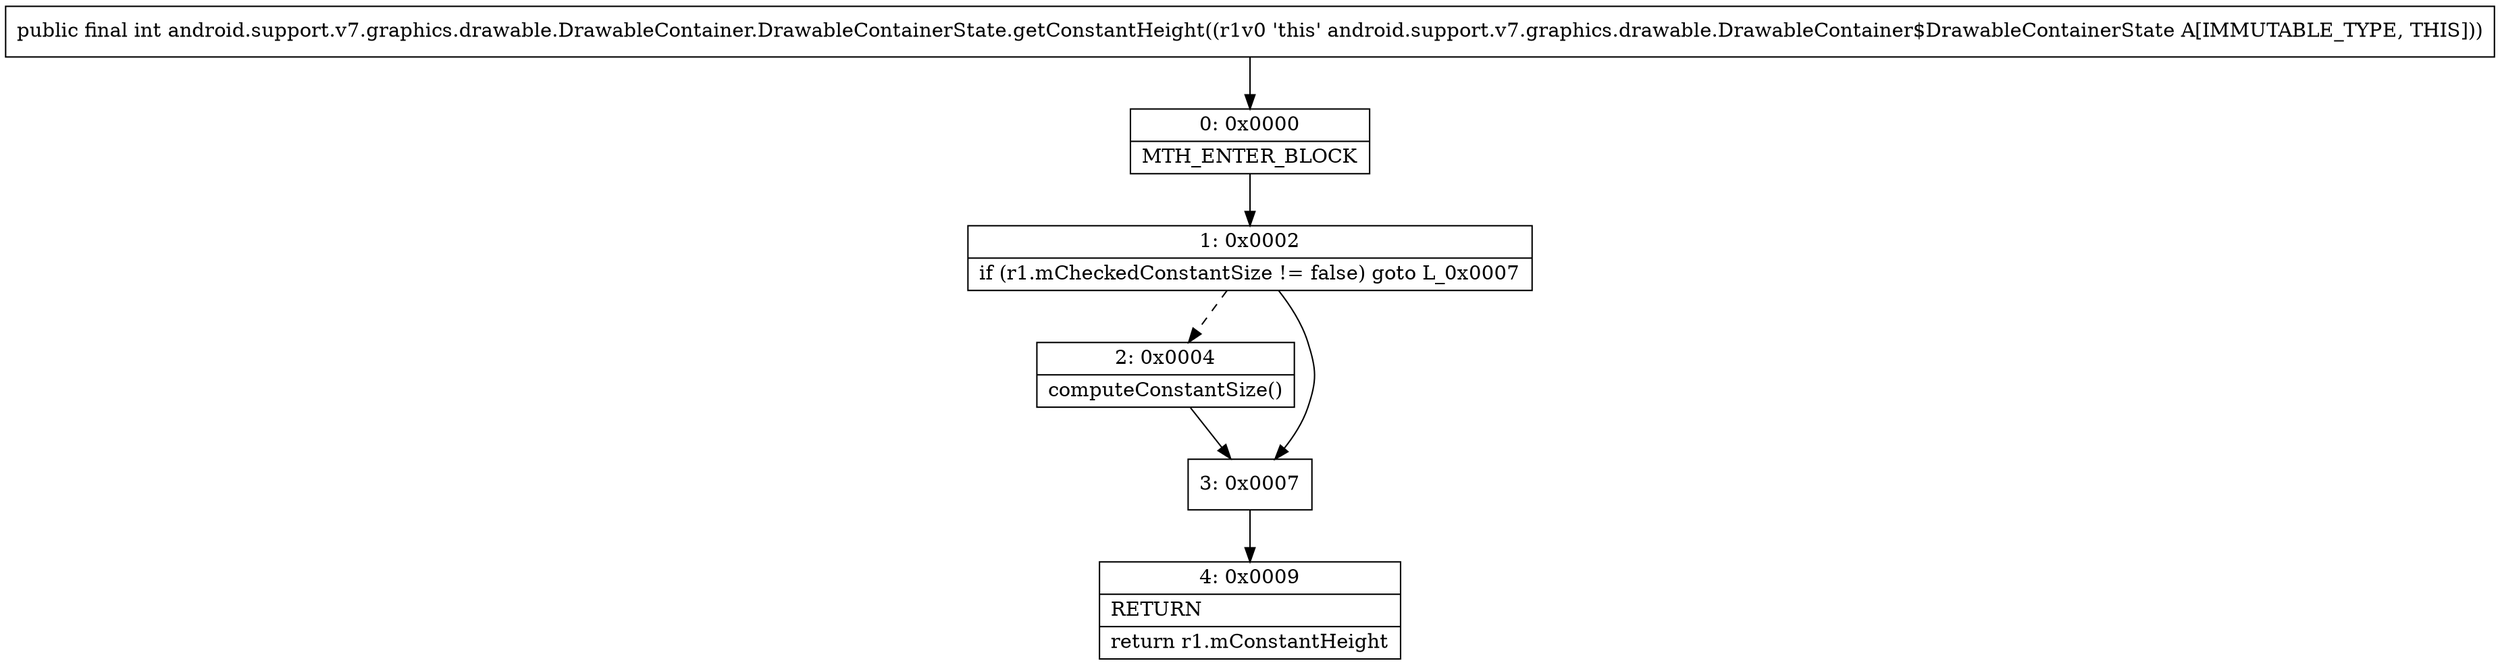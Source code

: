 digraph "CFG forandroid.support.v7.graphics.drawable.DrawableContainer.DrawableContainerState.getConstantHeight()I" {
Node_0 [shape=record,label="{0\:\ 0x0000|MTH_ENTER_BLOCK\l}"];
Node_1 [shape=record,label="{1\:\ 0x0002|if (r1.mCheckedConstantSize != false) goto L_0x0007\l}"];
Node_2 [shape=record,label="{2\:\ 0x0004|computeConstantSize()\l}"];
Node_3 [shape=record,label="{3\:\ 0x0007}"];
Node_4 [shape=record,label="{4\:\ 0x0009|RETURN\l|return r1.mConstantHeight\l}"];
MethodNode[shape=record,label="{public final int android.support.v7.graphics.drawable.DrawableContainer.DrawableContainerState.getConstantHeight((r1v0 'this' android.support.v7.graphics.drawable.DrawableContainer$DrawableContainerState A[IMMUTABLE_TYPE, THIS])) }"];
MethodNode -> Node_0;
Node_0 -> Node_1;
Node_1 -> Node_2[style=dashed];
Node_1 -> Node_3;
Node_2 -> Node_3;
Node_3 -> Node_4;
}

